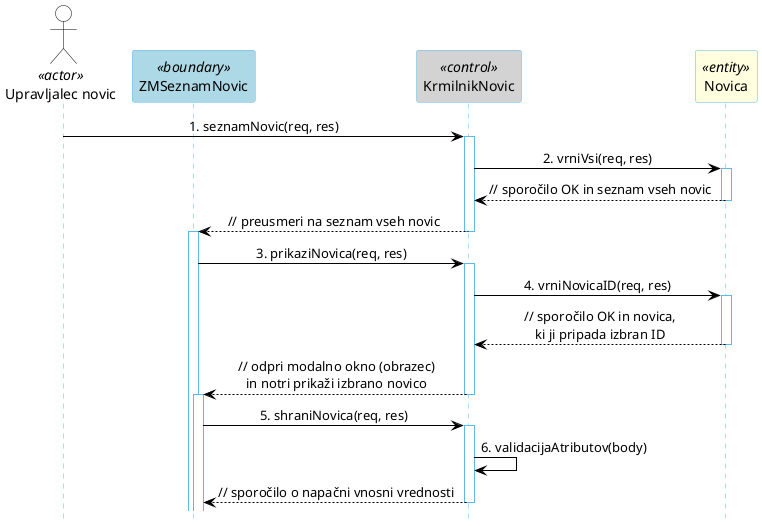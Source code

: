 @startuml
hide footbox

skinparam backgroundcolor transparent
skinparam defaultTextAlignment center
skinparam actorBorderColor black
skinparam actorBackgroundColor white
skinparam arrowColor black  
skinparam sequenceLifeLineBorderColor #5FB8EC
skinparam sequenceParticipantBorderColor #5FB8EC
skinparam sequenceParticipantBackgroundColor white


actor "Upravljalec novic" as Prijavljen <<actor>>
participant "ZMSeznamNovic" as SeznamNovic <<boundary>> #lightBlue
participant "KrmilnikNovic" as Krmilnik <<control>> #lightGray
participant Novica <<entity>> #lightYellow

Prijavljen -> Krmilnik: 1. seznamNovic(req, res)
activate Krmilnik
Krmilnik -> Novica: 2. vrniVsi(req, res)
activate Novica
Krmilnik <-- Novica: // sporočilo OK in seznam vseh novic
deactivate Novica
SeznamNovic <-- Krmilnik: // preusmeri na seznam vseh novic
deactivate Krmilnik
activate SeznamNovic
SeznamNovic -> Krmilnik: 3. prikaziNovica(req, res)
activate Krmilnik
Krmilnik -> Novica: 4. vrniNovicaID(req, res)
activate Novica
Krmilnik <-- Novica: // sporočilo OK in novica,\nki ji pripada izbran ID
deactivate Novica
SeznamNovic <-- Krmilnik: // odpri modalno okno (obrazec)\nin notri prikaži izbrano novico
deactivate Krmilnik
activate SeznamNovic
SeznamNovic -> Krmilnik: 5. shraniNovica(req, res)
activate Krmilnik
Krmilnik -> Krmilnik: 6. validacijaAtributov(body)
SeznamNovic <-- Krmilnik: // sporočilo o napačni vnosni vrednosti
deactivate Krmilnik
@enduml